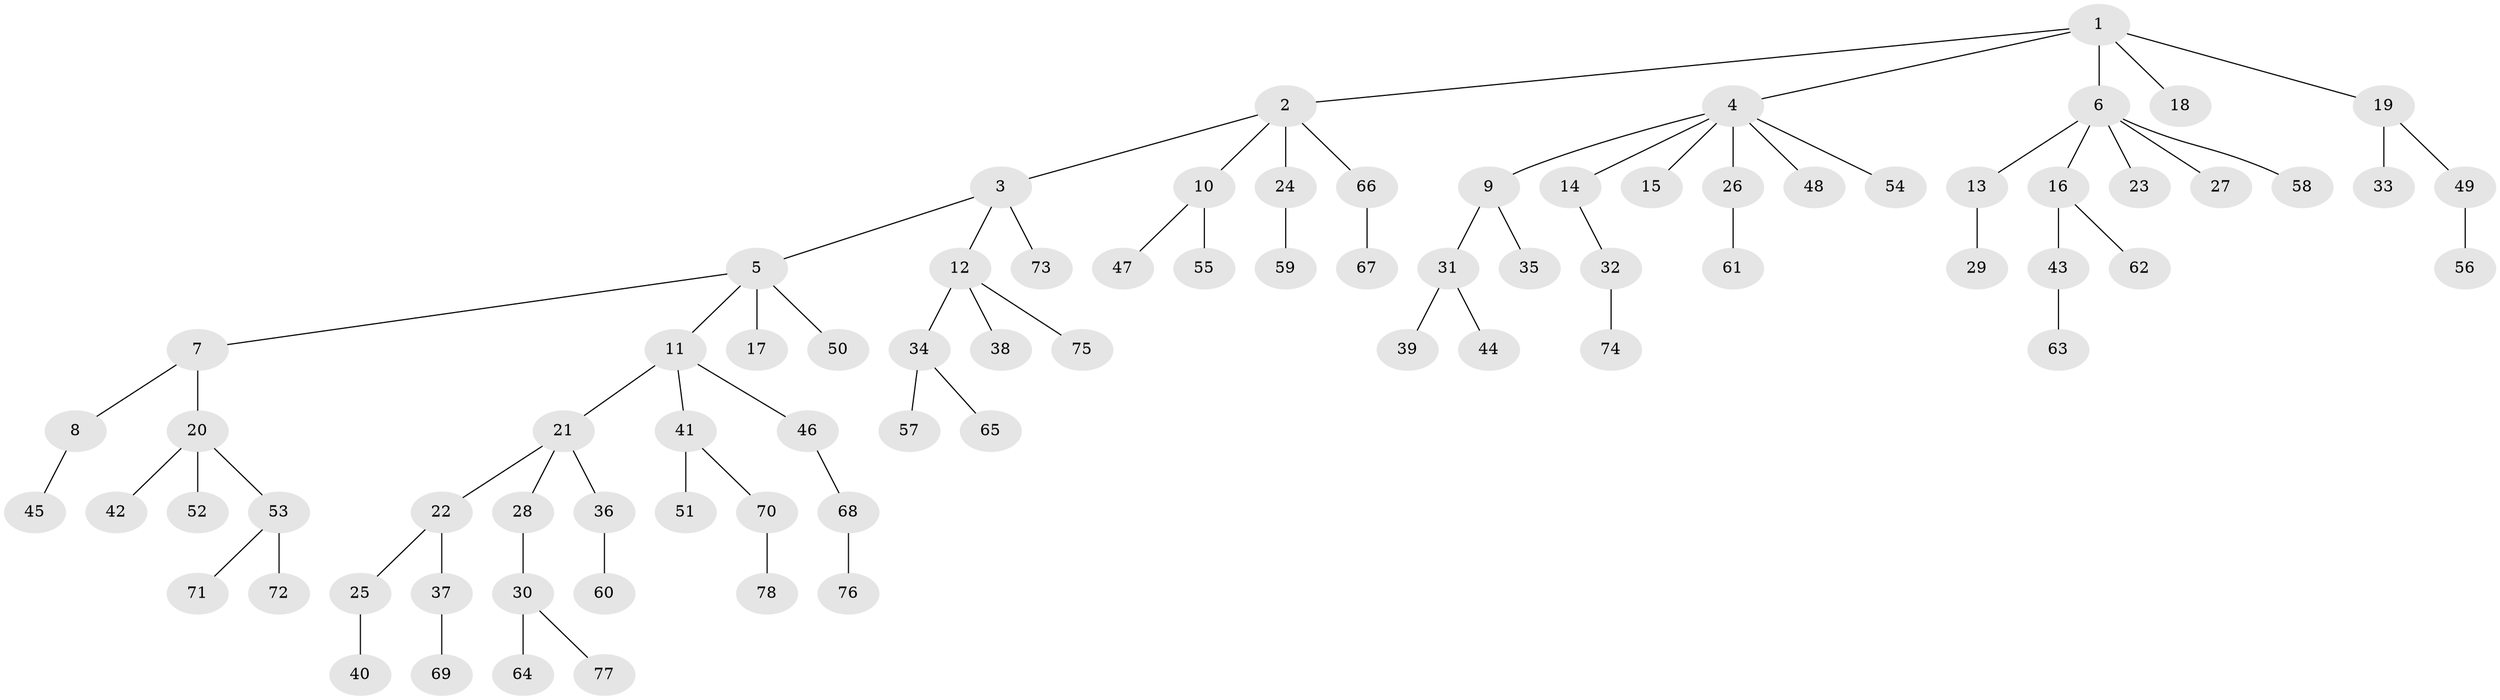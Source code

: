 // Generated by graph-tools (version 1.1) at 2025/26/03/09/25 03:26:23]
// undirected, 78 vertices, 77 edges
graph export_dot {
graph [start="1"]
  node [color=gray90,style=filled];
  1;
  2;
  3;
  4;
  5;
  6;
  7;
  8;
  9;
  10;
  11;
  12;
  13;
  14;
  15;
  16;
  17;
  18;
  19;
  20;
  21;
  22;
  23;
  24;
  25;
  26;
  27;
  28;
  29;
  30;
  31;
  32;
  33;
  34;
  35;
  36;
  37;
  38;
  39;
  40;
  41;
  42;
  43;
  44;
  45;
  46;
  47;
  48;
  49;
  50;
  51;
  52;
  53;
  54;
  55;
  56;
  57;
  58;
  59;
  60;
  61;
  62;
  63;
  64;
  65;
  66;
  67;
  68;
  69;
  70;
  71;
  72;
  73;
  74;
  75;
  76;
  77;
  78;
  1 -- 2;
  1 -- 4;
  1 -- 6;
  1 -- 18;
  1 -- 19;
  2 -- 3;
  2 -- 10;
  2 -- 24;
  2 -- 66;
  3 -- 5;
  3 -- 12;
  3 -- 73;
  4 -- 9;
  4 -- 14;
  4 -- 15;
  4 -- 26;
  4 -- 48;
  4 -- 54;
  5 -- 7;
  5 -- 11;
  5 -- 17;
  5 -- 50;
  6 -- 13;
  6 -- 16;
  6 -- 23;
  6 -- 27;
  6 -- 58;
  7 -- 8;
  7 -- 20;
  8 -- 45;
  9 -- 31;
  9 -- 35;
  10 -- 47;
  10 -- 55;
  11 -- 21;
  11 -- 41;
  11 -- 46;
  12 -- 34;
  12 -- 38;
  12 -- 75;
  13 -- 29;
  14 -- 32;
  16 -- 43;
  16 -- 62;
  19 -- 33;
  19 -- 49;
  20 -- 42;
  20 -- 52;
  20 -- 53;
  21 -- 22;
  21 -- 28;
  21 -- 36;
  22 -- 25;
  22 -- 37;
  24 -- 59;
  25 -- 40;
  26 -- 61;
  28 -- 30;
  30 -- 64;
  30 -- 77;
  31 -- 39;
  31 -- 44;
  32 -- 74;
  34 -- 57;
  34 -- 65;
  36 -- 60;
  37 -- 69;
  41 -- 51;
  41 -- 70;
  43 -- 63;
  46 -- 68;
  49 -- 56;
  53 -- 71;
  53 -- 72;
  66 -- 67;
  68 -- 76;
  70 -- 78;
}

